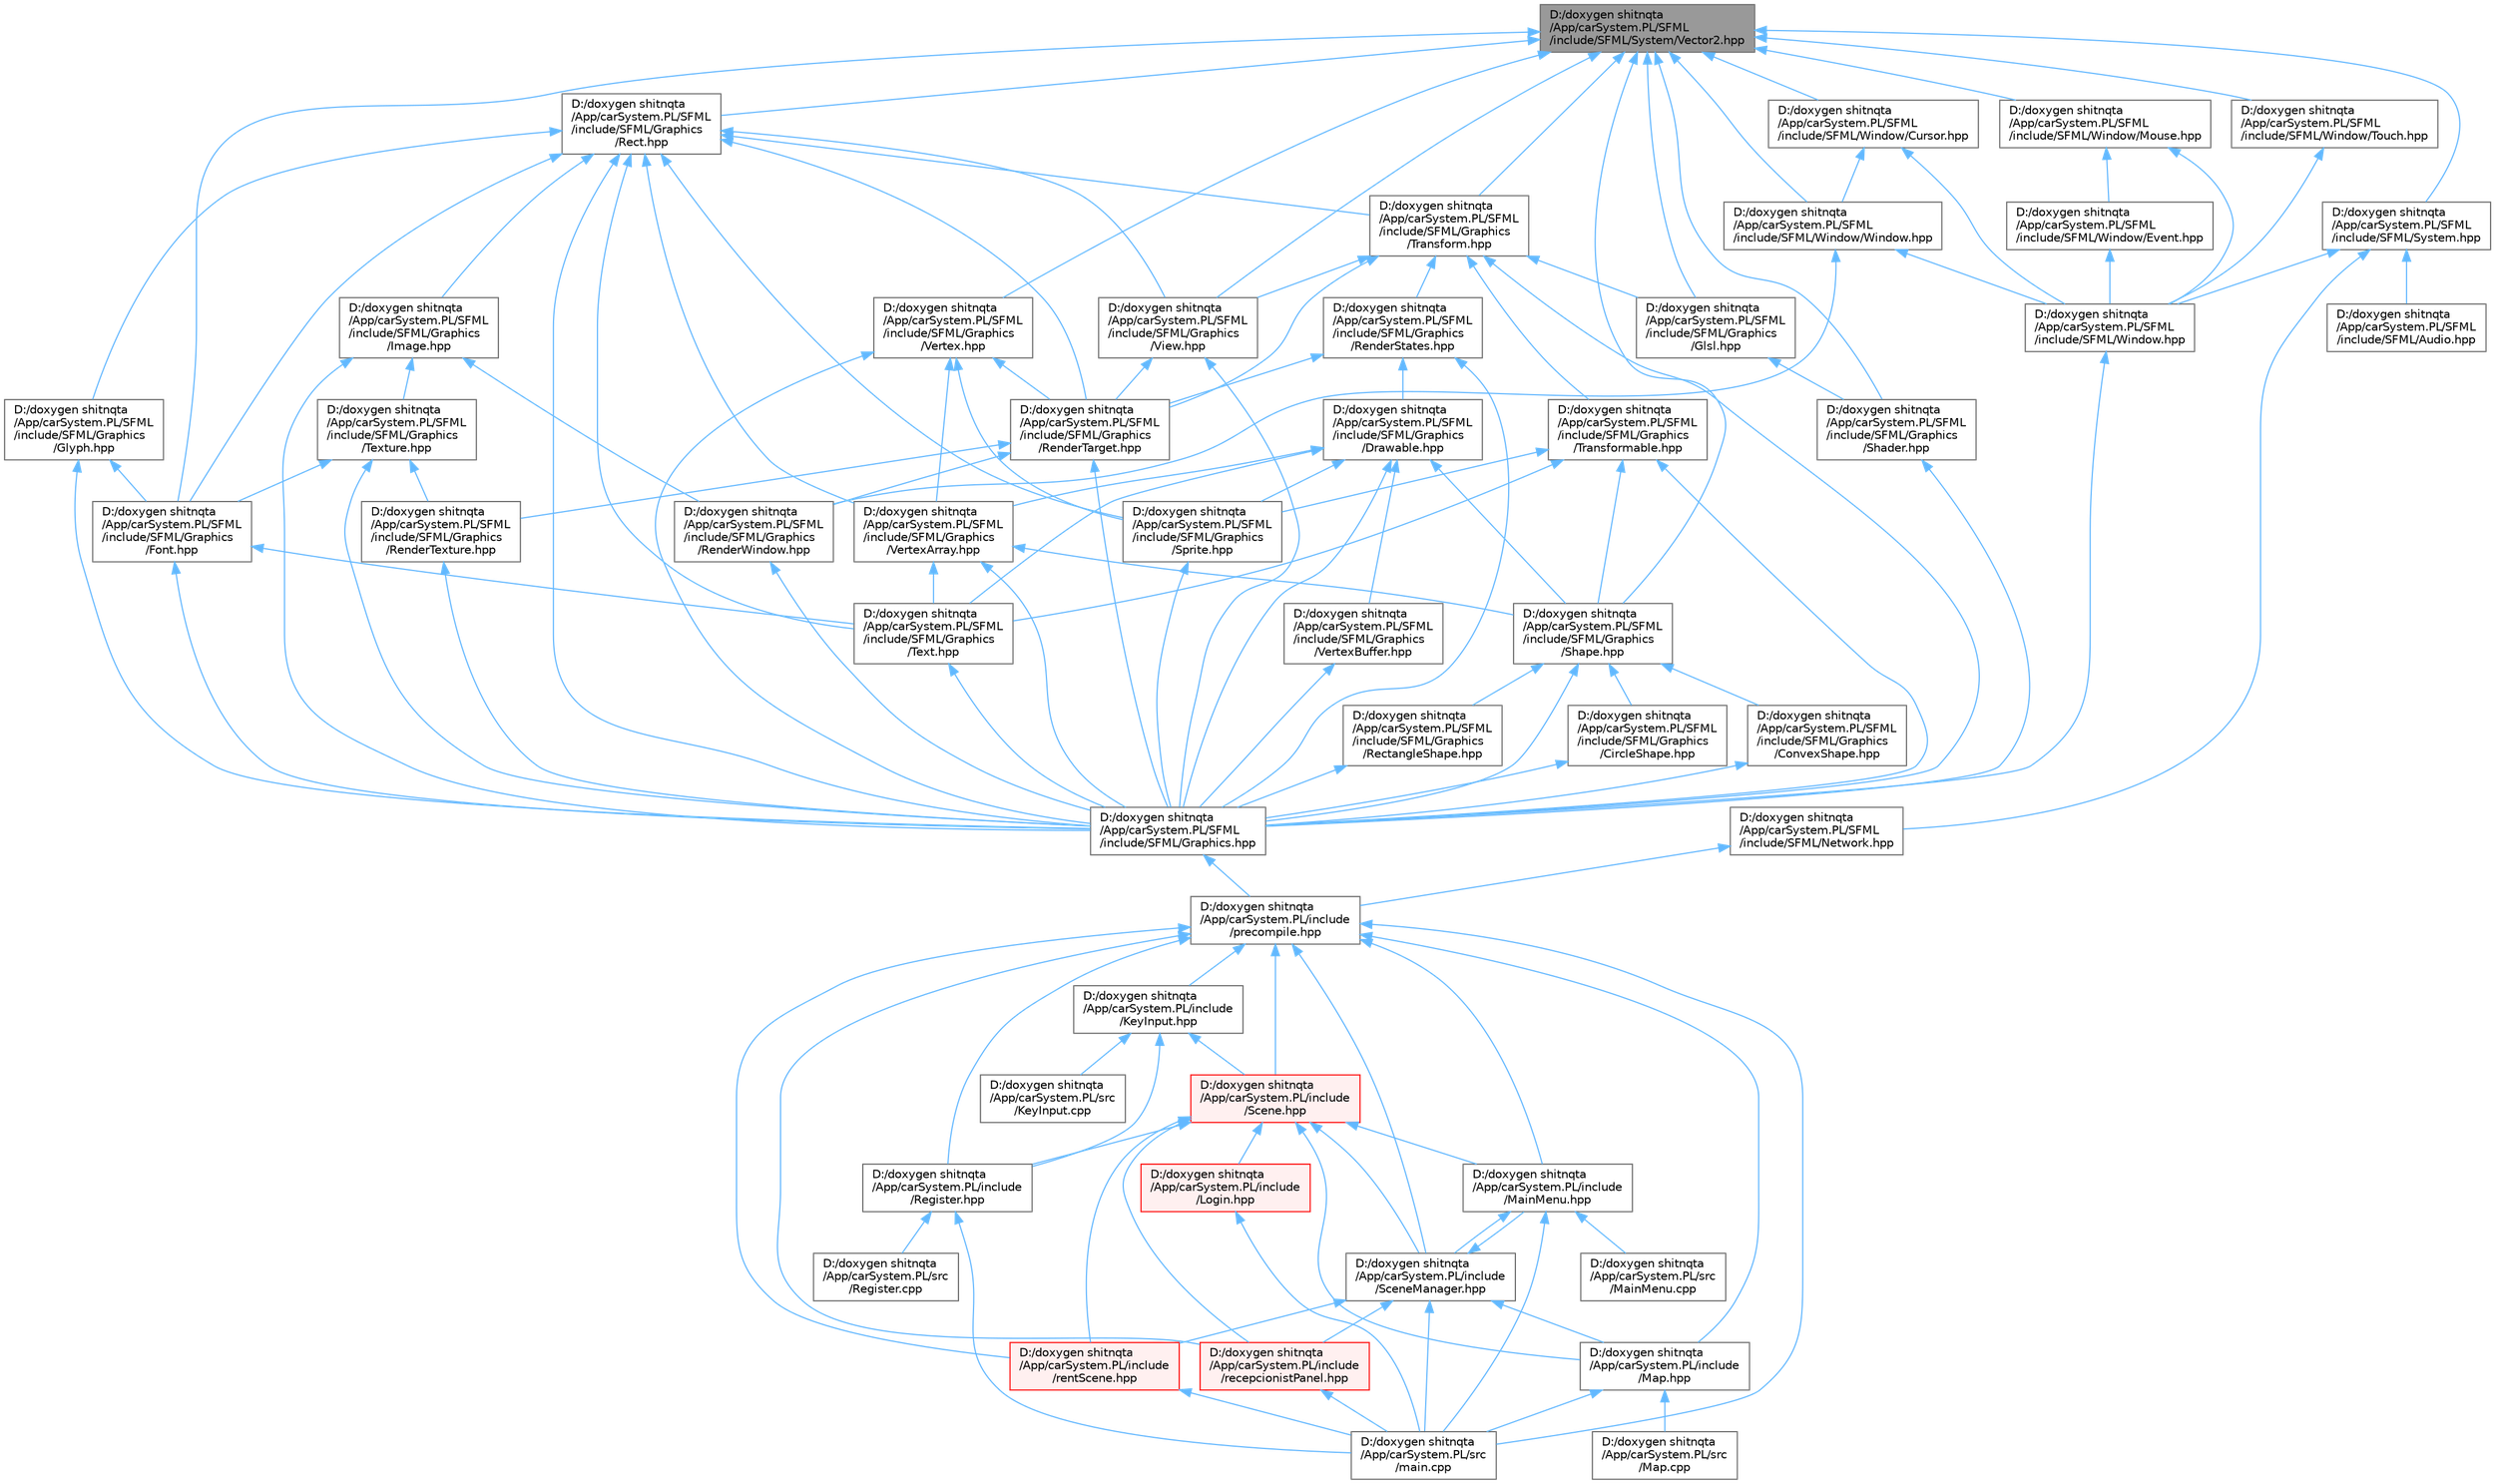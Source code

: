 digraph "D:/doxygen shitnqta/App/carSystem.PL/SFML/include/SFML/System/Vector2.hpp"
{
 // INTERACTIVE_SVG=YES
 // LATEX_PDF_SIZE
  bgcolor="transparent";
  edge [fontname=Helvetica,fontsize=10,labelfontname=Helvetica,labelfontsize=10];
  node [fontname=Helvetica,fontsize=10,shape=box,height=0.2,width=0.4];
  Node1 [id="Node000001",label="D:/doxygen shitnqta\l/App/carSystem.PL/SFML\l/include/SFML/System/Vector2.hpp",height=0.2,width=0.4,color="gray40", fillcolor="grey60", style="filled", fontcolor="black",tooltip=" "];
  Node1 -> Node2 [id="edge127_Node000001_Node000002",dir="back",color="steelblue1",style="solid",tooltip=" "];
  Node2 [id="Node000002",label="D:/doxygen shitnqta\l/App/carSystem.PL/SFML\l/include/SFML/Graphics\l/Font.hpp",height=0.2,width=0.4,color="grey40", fillcolor="white", style="filled",URL="$a00380.html",tooltip=" "];
  Node2 -> Node3 [id="edge128_Node000002_Node000003",dir="back",color="steelblue1",style="solid",tooltip=" "];
  Node3 [id="Node000003",label="D:/doxygen shitnqta\l/App/carSystem.PL/SFML\l/include/SFML/Graphics.hpp",height=0.2,width=0.4,color="grey40", fillcolor="white", style="filled",URL="$a00452.html",tooltip=" "];
  Node3 -> Node4 [id="edge129_Node000003_Node000004",dir="back",color="steelblue1",style="solid",tooltip=" "];
  Node4 [id="Node000004",label="D:/doxygen shitnqta\l/App/carSystem.PL/include\l/precompile.hpp",height=0.2,width=0.4,color="grey40", fillcolor="white", style="filled",URL="$a02200.html",tooltip=" "];
  Node4 -> Node5 [id="edge130_Node000004_Node000005",dir="back",color="steelblue1",style="solid",tooltip=" "];
  Node5 [id="Node000005",label="D:/doxygen shitnqta\l/App/carSystem.PL/include\l/KeyInput.hpp",height=0.2,width=0.4,color="grey40", fillcolor="white", style="filled",URL="$a00275.html",tooltip=" "];
  Node5 -> Node6 [id="edge131_Node000005_Node000006",dir="back",color="steelblue1",style="solid",tooltip=" "];
  Node6 [id="Node000006",label="D:/doxygen shitnqta\l/App/carSystem.PL/include\l/Register.hpp",height=0.2,width=0.4,color="grey40", fillcolor="white", style="filled",URL="$a00296.html",tooltip=" "];
  Node6 -> Node7 [id="edge132_Node000006_Node000007",dir="back",color="steelblue1",style="solid",tooltip=" "];
  Node7 [id="Node000007",label="D:/doxygen shitnqta\l/App/carSystem.PL/src\l/Register.cpp",height=0.2,width=0.4,color="grey40", fillcolor="white", style="filled",URL="$a00641.html",tooltip=" "];
  Node6 -> Node8 [id="edge133_Node000006_Node000008",dir="back",color="steelblue1",style="solid",tooltip=" "];
  Node8 [id="Node000008",label="D:/doxygen shitnqta\l/App/carSystem.PL/src\l/main.cpp",height=0.2,width=0.4,color="grey40", fillcolor="white", style="filled",URL="$a00629.html",tooltip=" "];
  Node5 -> Node9 [id="edge134_Node000005_Node000009",dir="back",color="steelblue1",style="solid",tooltip=" "];
  Node9 [id="Node000009",label="D:/doxygen shitnqta\l/App/carSystem.PL/include\l/Scene.hpp",height=0.2,width=0.4,color="red", fillcolor="#FFF0F0", style="filled",URL="$a00302.html",tooltip=" "];
  Node9 -> Node10 [id="edge135_Node000009_Node000010",dir="back",color="steelblue1",style="solid",tooltip=" "];
  Node10 [id="Node000010",label="D:/doxygen shitnqta\l/App/carSystem.PL/include\l/Login.hpp",height=0.2,width=0.4,color="red", fillcolor="#FFF0F0", style="filled",URL="$a00278.html",tooltip=" "];
  Node10 -> Node8 [id="edge136_Node000010_Node000008",dir="back",color="steelblue1",style="solid",tooltip=" "];
  Node9 -> Node12 [id="edge137_Node000009_Node000012",dir="back",color="steelblue1",style="solid",tooltip=" "];
  Node12 [id="Node000012",label="D:/doxygen shitnqta\l/App/carSystem.PL/include\l/MainMenu.hpp",height=0.2,width=0.4,color="grey40", fillcolor="white", style="filled",URL="$a00284.html",tooltip=" "];
  Node12 -> Node13 [id="edge138_Node000012_Node000013",dir="back",color="steelblue1",style="solid",tooltip=" "];
  Node13 [id="Node000013",label="D:/doxygen shitnqta\l/App/carSystem.PL/include\l/SceneManager.hpp",height=0.2,width=0.4,color="grey40", fillcolor="white", style="filled",URL="$a00305.html",tooltip=" "];
  Node13 -> Node12 [id="edge139_Node000013_Node000012",dir="back",color="steelblue1",style="solid",tooltip=" "];
  Node13 -> Node14 [id="edge140_Node000013_Node000014",dir="back",color="steelblue1",style="solid",tooltip=" "];
  Node14 [id="Node000014",label="D:/doxygen shitnqta\l/App/carSystem.PL/include\l/Map.hpp",height=0.2,width=0.4,color="grey40", fillcolor="white", style="filled",URL="$a00287.html",tooltip=" "];
  Node14 -> Node15 [id="edge141_Node000014_Node000015",dir="back",color="steelblue1",style="solid",tooltip=" "];
  Node15 [id="Node000015",label="D:/doxygen shitnqta\l/App/carSystem.PL/src\l/Map.cpp",height=0.2,width=0.4,color="grey40", fillcolor="white", style="filled",URL="$a00635.html",tooltip=" "];
  Node14 -> Node8 [id="edge142_Node000014_Node000008",dir="back",color="steelblue1",style="solid",tooltip=" "];
  Node13 -> Node16 [id="edge143_Node000013_Node000016",dir="back",color="steelblue1",style="solid",tooltip=" "];
  Node16 [id="Node000016",label="D:/doxygen shitnqta\l/App/carSystem.PL/include\l/recepcionistPanel.hpp",height=0.2,width=0.4,color="red", fillcolor="#FFF0F0", style="filled",URL="$a00293.html",tooltip=" "];
  Node16 -> Node8 [id="edge144_Node000016_Node000008",dir="back",color="steelblue1",style="solid",tooltip=" "];
  Node13 -> Node18 [id="edge145_Node000013_Node000018",dir="back",color="steelblue1",style="solid",tooltip=" "];
  Node18 [id="Node000018",label="D:/doxygen shitnqta\l/App/carSystem.PL/include\l/rentScene.hpp",height=0.2,width=0.4,color="red", fillcolor="#FFF0F0", style="filled",URL="$a00299.html",tooltip=" "];
  Node18 -> Node8 [id="edge146_Node000018_Node000008",dir="back",color="steelblue1",style="solid",tooltip=" "];
  Node13 -> Node8 [id="edge147_Node000013_Node000008",dir="back",color="steelblue1",style="solid",tooltip=" "];
  Node12 -> Node20 [id="edge148_Node000012_Node000020",dir="back",color="steelblue1",style="solid",tooltip=" "];
  Node20 [id="Node000020",label="D:/doxygen shitnqta\l/App/carSystem.PL/src\l/MainMenu.cpp",height=0.2,width=0.4,color="grey40", fillcolor="white", style="filled",URL="$a00632.html",tooltip=" "];
  Node12 -> Node8 [id="edge149_Node000012_Node000008",dir="back",color="steelblue1",style="solid",tooltip=" "];
  Node9 -> Node14 [id="edge150_Node000009_Node000014",dir="back",color="steelblue1",style="solid",tooltip=" "];
  Node9 -> Node6 [id="edge151_Node000009_Node000006",dir="back",color="steelblue1",style="solid",tooltip=" "];
  Node9 -> Node13 [id="edge152_Node000009_Node000013",dir="back",color="steelblue1",style="solid",tooltip=" "];
  Node9 -> Node16 [id="edge153_Node000009_Node000016",dir="back",color="steelblue1",style="solid",tooltip=" "];
  Node9 -> Node18 [id="edge154_Node000009_Node000018",dir="back",color="steelblue1",style="solid",tooltip=" "];
  Node5 -> Node22 [id="edge155_Node000005_Node000022",dir="back",color="steelblue1",style="solid",tooltip=" "];
  Node22 [id="Node000022",label="D:/doxygen shitnqta\l/App/carSystem.PL/src\l/KeyInput.cpp",height=0.2,width=0.4,color="grey40", fillcolor="white", style="filled",URL="$a00620.html",tooltip=" "];
  Node4 -> Node12 [id="edge156_Node000004_Node000012",dir="back",color="steelblue1",style="solid",tooltip=" "];
  Node4 -> Node14 [id="edge157_Node000004_Node000014",dir="back",color="steelblue1",style="solid",tooltip=" "];
  Node4 -> Node6 [id="edge158_Node000004_Node000006",dir="back",color="steelblue1",style="solid",tooltip=" "];
  Node4 -> Node9 [id="edge159_Node000004_Node000009",dir="back",color="steelblue1",style="solid",tooltip=" "];
  Node4 -> Node13 [id="edge160_Node000004_Node000013",dir="back",color="steelblue1",style="solid",tooltip=" "];
  Node4 -> Node16 [id="edge161_Node000004_Node000016",dir="back",color="steelblue1",style="solid",tooltip=" "];
  Node4 -> Node18 [id="edge162_Node000004_Node000018",dir="back",color="steelblue1",style="solid",tooltip=" "];
  Node4 -> Node8 [id="edge163_Node000004_Node000008",dir="back",color="steelblue1",style="solid",tooltip=" "];
  Node2 -> Node23 [id="edge164_Node000002_Node000023",dir="back",color="steelblue1",style="solid",tooltip=" "];
  Node23 [id="Node000023",label="D:/doxygen shitnqta\l/App/carSystem.PL/SFML\l/include/SFML/Graphics\l/Text.hpp",height=0.2,width=0.4,color="grey40", fillcolor="white", style="filled",URL="$a00428.html",tooltip=" "];
  Node23 -> Node3 [id="edge165_Node000023_Node000003",dir="back",color="steelblue1",style="solid",tooltip=" "];
  Node1 -> Node24 [id="edge166_Node000001_Node000024",dir="back",color="steelblue1",style="solid",tooltip=" "];
  Node24 [id="Node000024",label="D:/doxygen shitnqta\l/App/carSystem.PL/SFML\l/include/SFML/Graphics\l/Glsl.hpp",height=0.2,width=0.4,color="grey40", fillcolor="white", style="filled",URL="$a00383.html",tooltip=" "];
  Node24 -> Node25 [id="edge167_Node000024_Node000025",dir="back",color="steelblue1",style="solid",tooltip=" "];
  Node25 [id="Node000025",label="D:/doxygen shitnqta\l/App/carSystem.PL/SFML\l/include/SFML/Graphics\l/Shader.hpp",height=0.2,width=0.4,color="grey40", fillcolor="white", style="filled",URL="$a00419.html",tooltip=" "];
  Node25 -> Node3 [id="edge168_Node000025_Node000003",dir="back",color="steelblue1",style="solid",tooltip=" "];
  Node1 -> Node26 [id="edge169_Node000001_Node000026",dir="back",color="steelblue1",style="solid",tooltip=" "];
  Node26 [id="Node000026",label="D:/doxygen shitnqta\l/App/carSystem.PL/SFML\l/include/SFML/Graphics\l/Rect.hpp",height=0.2,width=0.4,color="grey40", fillcolor="white", style="filled",URL="$a00398.html",tooltip=" "];
  Node26 -> Node3 [id="edge170_Node000026_Node000003",dir="back",color="steelblue1",style="solid",tooltip=" "];
  Node26 -> Node2 [id="edge171_Node000026_Node000002",dir="back",color="steelblue1",style="solid",tooltip=" "];
  Node26 -> Node27 [id="edge172_Node000026_Node000027",dir="back",color="steelblue1",style="solid",tooltip=" "];
  Node27 [id="Node000027",label="D:/doxygen shitnqta\l/App/carSystem.PL/SFML\l/include/SFML/Graphics\l/Glyph.hpp",height=0.2,width=0.4,color="grey40", fillcolor="white", style="filled",URL="$a00389.html",tooltip=" "];
  Node27 -> Node3 [id="edge173_Node000027_Node000003",dir="back",color="steelblue1",style="solid",tooltip=" "];
  Node27 -> Node2 [id="edge174_Node000027_Node000002",dir="back",color="steelblue1",style="solid",tooltip=" "];
  Node26 -> Node28 [id="edge175_Node000026_Node000028",dir="back",color="steelblue1",style="solid",tooltip=" "];
  Node28 [id="Node000028",label="D:/doxygen shitnqta\l/App/carSystem.PL/SFML\l/include/SFML/Graphics\l/Image.hpp",height=0.2,width=0.4,color="grey40", fillcolor="white", style="filled",URL="$a00392.html",tooltip=" "];
  Node28 -> Node3 [id="edge176_Node000028_Node000003",dir="back",color="steelblue1",style="solid",tooltip=" "];
  Node28 -> Node29 [id="edge177_Node000028_Node000029",dir="back",color="steelblue1",style="solid",tooltip=" "];
  Node29 [id="Node000029",label="D:/doxygen shitnqta\l/App/carSystem.PL/SFML\l/include/SFML/Graphics\l/RenderWindow.hpp",height=0.2,width=0.4,color="grey40", fillcolor="white", style="filled",URL="$a00416.html",tooltip=" "];
  Node29 -> Node3 [id="edge178_Node000029_Node000003",dir="back",color="steelblue1",style="solid",tooltip=" "];
  Node28 -> Node30 [id="edge179_Node000028_Node000030",dir="back",color="steelblue1",style="solid",tooltip=" "];
  Node30 [id="Node000030",label="D:/doxygen shitnqta\l/App/carSystem.PL/SFML\l/include/SFML/Graphics\l/Texture.hpp",height=0.2,width=0.4,color="grey40", fillcolor="white", style="filled",URL="$a00431.html",tooltip=" "];
  Node30 -> Node3 [id="edge180_Node000030_Node000003",dir="back",color="steelblue1",style="solid",tooltip=" "];
  Node30 -> Node2 [id="edge181_Node000030_Node000002",dir="back",color="steelblue1",style="solid",tooltip=" "];
  Node30 -> Node31 [id="edge182_Node000030_Node000031",dir="back",color="steelblue1",style="solid",tooltip=" "];
  Node31 [id="Node000031",label="D:/doxygen shitnqta\l/App/carSystem.PL/SFML\l/include/SFML/Graphics\l/RenderTexture.hpp",height=0.2,width=0.4,color="grey40", fillcolor="white", style="filled",URL="$a00413.html",tooltip=" "];
  Node31 -> Node3 [id="edge183_Node000031_Node000003",dir="back",color="steelblue1",style="solid",tooltip=" "];
  Node26 -> Node32 [id="edge184_Node000026_Node000032",dir="back",color="steelblue1",style="solid",tooltip=" "];
  Node32 [id="Node000032",label="D:/doxygen shitnqta\l/App/carSystem.PL/SFML\l/include/SFML/Graphics\l/RenderTarget.hpp",height=0.2,width=0.4,color="grey40", fillcolor="white", style="filled",URL="$a00410.html",tooltip=" "];
  Node32 -> Node3 [id="edge185_Node000032_Node000003",dir="back",color="steelblue1",style="solid",tooltip=" "];
  Node32 -> Node31 [id="edge186_Node000032_Node000031",dir="back",color="steelblue1",style="solid",tooltip=" "];
  Node32 -> Node29 [id="edge187_Node000032_Node000029",dir="back",color="steelblue1",style="solid",tooltip=" "];
  Node26 -> Node33 [id="edge188_Node000026_Node000033",dir="back",color="steelblue1",style="solid",tooltip=" "];
  Node33 [id="Node000033",label="D:/doxygen shitnqta\l/App/carSystem.PL/SFML\l/include/SFML/Graphics\l/Sprite.hpp",height=0.2,width=0.4,color="grey40", fillcolor="white", style="filled",URL="$a00425.html",tooltip=" "];
  Node33 -> Node3 [id="edge189_Node000033_Node000003",dir="back",color="steelblue1",style="solid",tooltip=" "];
  Node26 -> Node23 [id="edge190_Node000026_Node000023",dir="back",color="steelblue1",style="solid",tooltip=" "];
  Node26 -> Node34 [id="edge191_Node000026_Node000034",dir="back",color="steelblue1",style="solid",tooltip=" "];
  Node34 [id="Node000034",label="D:/doxygen shitnqta\l/App/carSystem.PL/SFML\l/include/SFML/Graphics\l/Transform.hpp",height=0.2,width=0.4,color="grey40", fillcolor="white", style="filled",URL="$a00434.html",tooltip=" "];
  Node34 -> Node3 [id="edge192_Node000034_Node000003",dir="back",color="steelblue1",style="solid",tooltip=" "];
  Node34 -> Node24 [id="edge193_Node000034_Node000024",dir="back",color="steelblue1",style="solid",tooltip=" "];
  Node34 -> Node35 [id="edge194_Node000034_Node000035",dir="back",color="steelblue1",style="solid",tooltip=" "];
  Node35 [id="Node000035",label="D:/doxygen shitnqta\l/App/carSystem.PL/SFML\l/include/SFML/Graphics\l/RenderStates.hpp",height=0.2,width=0.4,color="grey40", fillcolor="white", style="filled",URL="$a00407.html",tooltip=" "];
  Node35 -> Node3 [id="edge195_Node000035_Node000003",dir="back",color="steelblue1",style="solid",tooltip=" "];
  Node35 -> Node36 [id="edge196_Node000035_Node000036",dir="back",color="steelblue1",style="solid",tooltip=" "];
  Node36 [id="Node000036",label="D:/doxygen shitnqta\l/App/carSystem.PL/SFML\l/include/SFML/Graphics\l/Drawable.hpp",height=0.2,width=0.4,color="grey40", fillcolor="white", style="filled",URL="$a00377.html",tooltip=" "];
  Node36 -> Node3 [id="edge197_Node000036_Node000003",dir="back",color="steelblue1",style="solid",tooltip=" "];
  Node36 -> Node37 [id="edge198_Node000036_Node000037",dir="back",color="steelblue1",style="solid",tooltip=" "];
  Node37 [id="Node000037",label="D:/doxygen shitnqta\l/App/carSystem.PL/SFML\l/include/SFML/Graphics\l/Shape.hpp",height=0.2,width=0.4,color="grey40", fillcolor="white", style="filled",URL="$a00422.html",tooltip=" "];
  Node37 -> Node3 [id="edge199_Node000037_Node000003",dir="back",color="steelblue1",style="solid",tooltip=" "];
  Node37 -> Node38 [id="edge200_Node000037_Node000038",dir="back",color="steelblue1",style="solid",tooltip=" "];
  Node38 [id="Node000038",label="D:/doxygen shitnqta\l/App/carSystem.PL/SFML\l/include/SFML/Graphics\l/CircleShape.hpp",height=0.2,width=0.4,color="grey40", fillcolor="white", style="filled",URL="$a00368.html",tooltip=" "];
  Node38 -> Node3 [id="edge201_Node000038_Node000003",dir="back",color="steelblue1",style="solid",tooltip=" "];
  Node37 -> Node39 [id="edge202_Node000037_Node000039",dir="back",color="steelblue1",style="solid",tooltip=" "];
  Node39 [id="Node000039",label="D:/doxygen shitnqta\l/App/carSystem.PL/SFML\l/include/SFML/Graphics\l/ConvexShape.hpp",height=0.2,width=0.4,color="grey40", fillcolor="white", style="filled",URL="$a00374.html",tooltip=" "];
  Node39 -> Node3 [id="edge203_Node000039_Node000003",dir="back",color="steelblue1",style="solid",tooltip=" "];
  Node37 -> Node40 [id="edge204_Node000037_Node000040",dir="back",color="steelblue1",style="solid",tooltip=" "];
  Node40 [id="Node000040",label="D:/doxygen shitnqta\l/App/carSystem.PL/SFML\l/include/SFML/Graphics\l/RectangleShape.hpp",height=0.2,width=0.4,color="grey40", fillcolor="white", style="filled",URL="$a00404.html",tooltip=" "];
  Node40 -> Node3 [id="edge205_Node000040_Node000003",dir="back",color="steelblue1",style="solid",tooltip=" "];
  Node36 -> Node33 [id="edge206_Node000036_Node000033",dir="back",color="steelblue1",style="solid",tooltip=" "];
  Node36 -> Node23 [id="edge207_Node000036_Node000023",dir="back",color="steelblue1",style="solid",tooltip=" "];
  Node36 -> Node41 [id="edge208_Node000036_Node000041",dir="back",color="steelblue1",style="solid",tooltip=" "];
  Node41 [id="Node000041",label="D:/doxygen shitnqta\l/App/carSystem.PL/SFML\l/include/SFML/Graphics\l/VertexArray.hpp",height=0.2,width=0.4,color="grey40", fillcolor="white", style="filled",URL="$a00443.html",tooltip=" "];
  Node41 -> Node3 [id="edge209_Node000041_Node000003",dir="back",color="steelblue1",style="solid",tooltip=" "];
  Node41 -> Node37 [id="edge210_Node000041_Node000037",dir="back",color="steelblue1",style="solid",tooltip=" "];
  Node41 -> Node23 [id="edge211_Node000041_Node000023",dir="back",color="steelblue1",style="solid",tooltip=" "];
  Node36 -> Node42 [id="edge212_Node000036_Node000042",dir="back",color="steelblue1",style="solid",tooltip=" "];
  Node42 [id="Node000042",label="D:/doxygen shitnqta\l/App/carSystem.PL/SFML\l/include/SFML/Graphics\l/VertexBuffer.hpp",height=0.2,width=0.4,color="grey40", fillcolor="white", style="filled",URL="$a00446.html",tooltip=" "];
  Node42 -> Node3 [id="edge213_Node000042_Node000003",dir="back",color="steelblue1",style="solid",tooltip=" "];
  Node35 -> Node32 [id="edge214_Node000035_Node000032",dir="back",color="steelblue1",style="solid",tooltip=" "];
  Node34 -> Node32 [id="edge215_Node000034_Node000032",dir="back",color="steelblue1",style="solid",tooltip=" "];
  Node34 -> Node43 [id="edge216_Node000034_Node000043",dir="back",color="steelblue1",style="solid",tooltip=" "];
  Node43 [id="Node000043",label="D:/doxygen shitnqta\l/App/carSystem.PL/SFML\l/include/SFML/Graphics\l/Transformable.hpp",height=0.2,width=0.4,color="grey40", fillcolor="white", style="filled",URL="$a00437.html",tooltip=" "];
  Node43 -> Node3 [id="edge217_Node000043_Node000003",dir="back",color="steelblue1",style="solid",tooltip=" "];
  Node43 -> Node37 [id="edge218_Node000043_Node000037",dir="back",color="steelblue1",style="solid",tooltip=" "];
  Node43 -> Node33 [id="edge219_Node000043_Node000033",dir="back",color="steelblue1",style="solid",tooltip=" "];
  Node43 -> Node23 [id="edge220_Node000043_Node000023",dir="back",color="steelblue1",style="solid",tooltip=" "];
  Node34 -> Node44 [id="edge221_Node000034_Node000044",dir="back",color="steelblue1",style="solid",tooltip=" "];
  Node44 [id="Node000044",label="D:/doxygen shitnqta\l/App/carSystem.PL/SFML\l/include/SFML/Graphics\l/View.hpp",height=0.2,width=0.4,color="grey40", fillcolor="white", style="filled",URL="$a00449.html",tooltip=" "];
  Node44 -> Node3 [id="edge222_Node000044_Node000003",dir="back",color="steelblue1",style="solid",tooltip=" "];
  Node44 -> Node32 [id="edge223_Node000044_Node000032",dir="back",color="steelblue1",style="solid",tooltip=" "];
  Node26 -> Node41 [id="edge224_Node000026_Node000041",dir="back",color="steelblue1",style="solid",tooltip=" "];
  Node26 -> Node44 [id="edge225_Node000026_Node000044",dir="back",color="steelblue1",style="solid",tooltip=" "];
  Node1 -> Node25 [id="edge226_Node000001_Node000025",dir="back",color="steelblue1",style="solid",tooltip=" "];
  Node1 -> Node37 [id="edge227_Node000001_Node000037",dir="back",color="steelblue1",style="solid",tooltip=" "];
  Node1 -> Node34 [id="edge228_Node000001_Node000034",dir="back",color="steelblue1",style="solid",tooltip=" "];
  Node1 -> Node45 [id="edge229_Node000001_Node000045",dir="back",color="steelblue1",style="solid",tooltip=" "];
  Node45 [id="Node000045",label="D:/doxygen shitnqta\l/App/carSystem.PL/SFML\l/include/SFML/Graphics\l/Vertex.hpp",height=0.2,width=0.4,color="grey40", fillcolor="white", style="filled",URL="$a00440.html",tooltip=" "];
  Node45 -> Node3 [id="edge230_Node000045_Node000003",dir="back",color="steelblue1",style="solid",tooltip=" "];
  Node45 -> Node32 [id="edge231_Node000045_Node000032",dir="back",color="steelblue1",style="solid",tooltip=" "];
  Node45 -> Node33 [id="edge232_Node000045_Node000033",dir="back",color="steelblue1",style="solid",tooltip=" "];
  Node45 -> Node41 [id="edge233_Node000045_Node000041",dir="back",color="steelblue1",style="solid",tooltip=" "];
  Node1 -> Node44 [id="edge234_Node000001_Node000044",dir="back",color="steelblue1",style="solid",tooltip=" "];
  Node1 -> Node46 [id="edge235_Node000001_Node000046",dir="back",color="steelblue1",style="solid",tooltip=" "];
  Node46 [id="Node000046",label="D:/doxygen shitnqta\l/App/carSystem.PL/SFML\l/include/SFML/System.hpp",height=0.2,width=0.4,color="grey40", fillcolor="white", style="filled",URL="$a00566.html",tooltip=" "];
  Node46 -> Node47 [id="edge236_Node000046_Node000047",dir="back",color="steelblue1",style="solid",tooltip=" "];
  Node47 [id="Node000047",label="D:/doxygen shitnqta\l/App/carSystem.PL/SFML\l/include/SFML/Audio.hpp",height=0.2,width=0.4,color="grey40", fillcolor="white", style="filled",URL="$a00356.html",tooltip=" "];
  Node46 -> Node48 [id="edge237_Node000046_Node000048",dir="back",color="steelblue1",style="solid",tooltip=" "];
  Node48 [id="Node000048",label="D:/doxygen shitnqta\l/App/carSystem.PL/SFML\l/include/SFML/Network.hpp",height=0.2,width=0.4,color="grey40", fillcolor="white", style="filled",URL="$a00488.html",tooltip=" "];
  Node48 -> Node4 [id="edge238_Node000048_Node000004",dir="back",color="steelblue1",style="solid",tooltip=" "];
  Node46 -> Node49 [id="edge239_Node000046_Node000049",dir="back",color="steelblue1",style="solid",tooltip=" "];
  Node49 [id="Node000049",label="D:/doxygen shitnqta\l/App/carSystem.PL/SFML\l/include/SFML/Window.hpp",height=0.2,width=0.4,color="grey40", fillcolor="white", style="filled",URL="$a00605.html",tooltip=" "];
  Node49 -> Node3 [id="edge240_Node000049_Node000003",dir="back",color="steelblue1",style="solid",tooltip=" "];
  Node1 -> Node50 [id="edge241_Node000001_Node000050",dir="back",color="steelblue1",style="solid",tooltip=" "];
  Node50 [id="Node000050",label="D:/doxygen shitnqta\l/App/carSystem.PL/SFML\l/include/SFML/Window/Cursor.hpp",height=0.2,width=0.4,color="grey40", fillcolor="white", style="filled",URL="$a00578.html",tooltip=" "];
  Node50 -> Node49 [id="edge242_Node000050_Node000049",dir="back",color="steelblue1",style="solid",tooltip=" "];
  Node50 -> Node51 [id="edge243_Node000050_Node000051",dir="back",color="steelblue1",style="solid",tooltip=" "];
  Node51 [id="Node000051",label="D:/doxygen shitnqta\l/App/carSystem.PL/SFML\l/include/SFML/Window/Window.hpp",height=0.2,width=0.4,color="grey40", fillcolor="white", style="filled",URL="$a02218.html",tooltip=" "];
  Node51 -> Node29 [id="edge244_Node000051_Node000029",dir="back",color="steelblue1",style="solid",tooltip=" "];
  Node51 -> Node49 [id="edge245_Node000051_Node000049",dir="back",color="steelblue1",style="solid",tooltip=" "];
  Node1 -> Node52 [id="edge246_Node000001_Node000052",dir="back",color="steelblue1",style="solid",tooltip=" "];
  Node52 [id="Node000052",label="D:/doxygen shitnqta\l/App/carSystem.PL/SFML\l/include/SFML/Window/Mouse.hpp",height=0.2,width=0.4,color="grey40", fillcolor="white", style="filled",URL="$a00593.html",tooltip=" "];
  Node52 -> Node49 [id="edge247_Node000052_Node000049",dir="back",color="steelblue1",style="solid",tooltip=" "];
  Node52 -> Node53 [id="edge248_Node000052_Node000053",dir="back",color="steelblue1",style="solid",tooltip=" "];
  Node53 [id="Node000053",label="D:/doxygen shitnqta\l/App/carSystem.PL/SFML\l/include/SFML/Window/Event.hpp",height=0.2,width=0.4,color="grey40", fillcolor="white", style="filled",URL="$a00581.html",tooltip=" "];
  Node53 -> Node49 [id="edge249_Node000053_Node000049",dir="back",color="steelblue1",style="solid",tooltip=" "];
  Node1 -> Node54 [id="edge250_Node000001_Node000054",dir="back",color="steelblue1",style="solid",tooltip=" "];
  Node54 [id="Node000054",label="D:/doxygen shitnqta\l/App/carSystem.PL/SFML\l/include/SFML/Window/Touch.hpp",height=0.2,width=0.4,color="grey40", fillcolor="white", style="filled",URL="$a00599.html",tooltip=" "];
  Node54 -> Node49 [id="edge251_Node000054_Node000049",dir="back",color="steelblue1",style="solid",tooltip=" "];
  Node1 -> Node51 [id="edge252_Node000001_Node000051",dir="back",color="steelblue1",style="solid",tooltip=" "];
}
